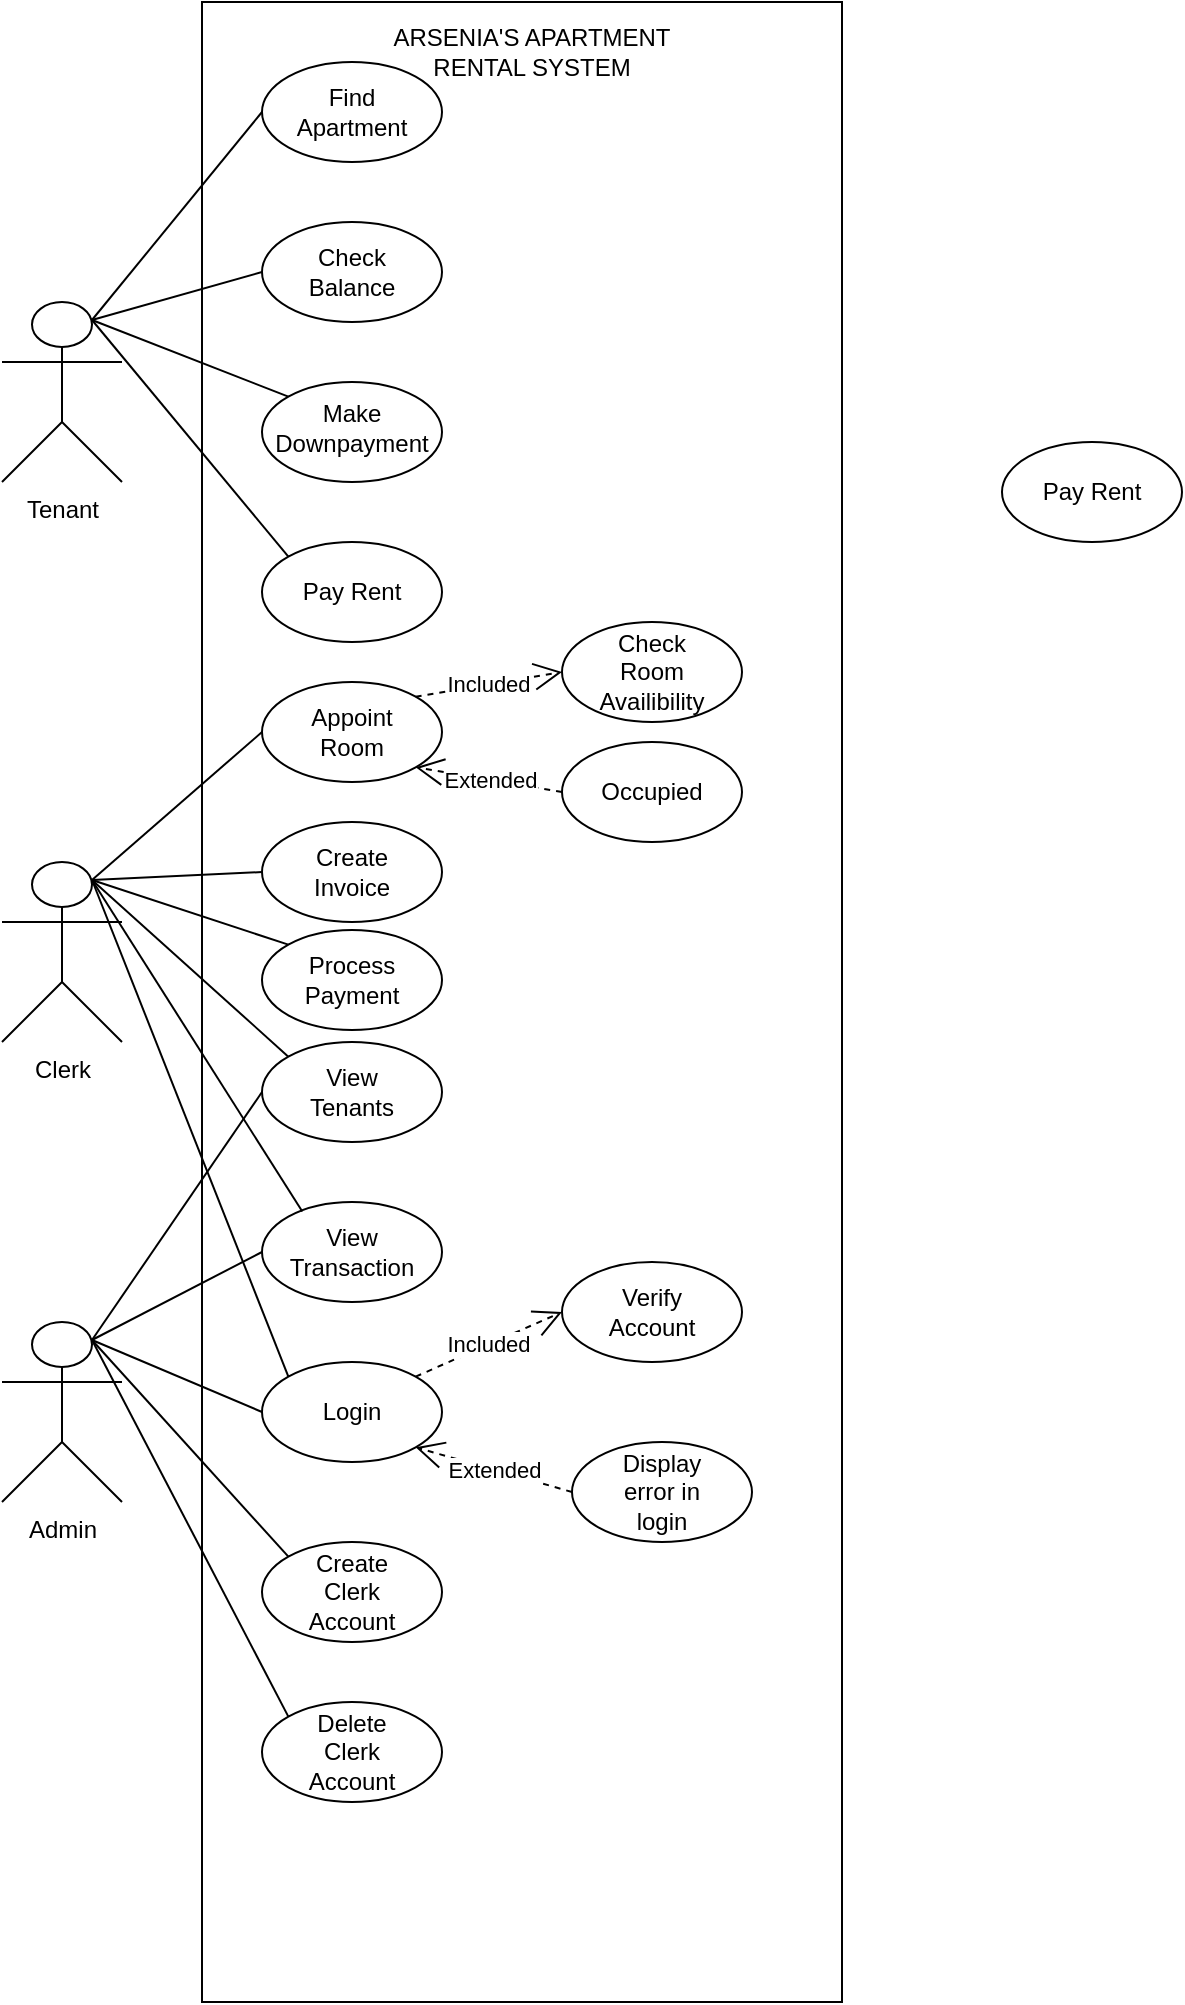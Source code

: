 <mxfile version="24.4.0" type="github">
  <diagram name="Page-1" id="ErVDkJ_VCSMGlqEWy1Zw">
    <mxGraphModel dx="1383" dy="1871" grid="1" gridSize="10" guides="1" tooltips="1" connect="1" arrows="1" fold="1" page="1" pageScale="1" pageWidth="850" pageHeight="1100" math="0" shadow="0">
      <root>
        <mxCell id="0" />
        <mxCell id="1" parent="0" />
        <mxCell id="4Zrpz9rt_v4OXxLSvFco-5" value="" style="rounded=0;whiteSpace=wrap;html=1;" parent="1" vertex="1">
          <mxGeometry x="240" y="-300" width="320" height="1000" as="geometry" />
        </mxCell>
        <mxCell id="4Zrpz9rt_v4OXxLSvFco-1" value="Tenant" style="shape=umlActor;verticalLabelPosition=bottom;verticalAlign=top;html=1;outlineConnect=0;" parent="1" vertex="1">
          <mxGeometry x="140" y="-150" width="60" height="90" as="geometry" />
        </mxCell>
        <mxCell id="4Zrpz9rt_v4OXxLSvFco-7" value="Clerk" style="shape=umlActor;verticalLabelPosition=bottom;verticalAlign=top;html=1;outlineConnect=0;" parent="1" vertex="1">
          <mxGeometry x="140" y="130" width="60" height="90" as="geometry" />
        </mxCell>
        <mxCell id="4Zrpz9rt_v4OXxLSvFco-8" value="" style="ellipse;whiteSpace=wrap;html=1;" parent="1" vertex="1">
          <mxGeometry x="270" y="-270" width="90" height="50" as="geometry" />
        </mxCell>
        <mxCell id="4Zrpz9rt_v4OXxLSvFco-15" value="" style="ellipse;whiteSpace=wrap;html=1;" parent="1" vertex="1">
          <mxGeometry x="270" y="-190" width="90" height="50" as="geometry" />
        </mxCell>
        <mxCell id="4Zrpz9rt_v4OXxLSvFco-16" value="" style="ellipse;whiteSpace=wrap;html=1;" parent="1" vertex="1">
          <mxGeometry x="270" y="-110" width="90" height="50" as="geometry" />
        </mxCell>
        <mxCell id="4Zrpz9rt_v4OXxLSvFco-17" value="" style="ellipse;whiteSpace=wrap;html=1;" parent="1" vertex="1">
          <mxGeometry x="270" y="-30" width="90" height="50" as="geometry" />
        </mxCell>
        <mxCell id="4Zrpz9rt_v4OXxLSvFco-18" value="Find Apartment" style="text;html=1;align=center;verticalAlign=middle;whiteSpace=wrap;rounded=0;" parent="1" vertex="1">
          <mxGeometry x="285" y="-260" width="60" height="30" as="geometry" />
        </mxCell>
        <mxCell id="4Zrpz9rt_v4OXxLSvFco-19" value="Make Downpayment" style="text;html=1;align=center;verticalAlign=middle;whiteSpace=wrap;rounded=0;" parent="1" vertex="1">
          <mxGeometry x="285" y="-102" width="60" height="30" as="geometry" />
        </mxCell>
        <mxCell id="4Zrpz9rt_v4OXxLSvFco-20" value="Pay Rent" style="text;html=1;align=center;verticalAlign=middle;whiteSpace=wrap;rounded=0;" parent="1" vertex="1">
          <mxGeometry x="285" y="-20" width="60" height="30" as="geometry" />
        </mxCell>
        <mxCell id="4Zrpz9rt_v4OXxLSvFco-21" value="Check Balance" style="text;html=1;align=center;verticalAlign=middle;whiteSpace=wrap;rounded=0;" parent="1" vertex="1">
          <mxGeometry x="285" y="-180" width="60" height="30" as="geometry" />
        </mxCell>
        <mxCell id="G-fdZk_4QnjWKT7sK4zd-1" value="Admin" style="shape=umlActor;verticalLabelPosition=bottom;verticalAlign=top;html=1;outlineConnect=0;" parent="1" vertex="1">
          <mxGeometry x="140" y="360" width="60" height="90" as="geometry" />
        </mxCell>
        <mxCell id="G-fdZk_4QnjWKT7sK4zd-5" value="" style="ellipse;whiteSpace=wrap;html=1;" parent="1" vertex="1">
          <mxGeometry x="640" y="-80" width="90" height="50" as="geometry" />
        </mxCell>
        <mxCell id="G-fdZk_4QnjWKT7sK4zd-6" value="Pay Rent" style="text;html=1;align=center;verticalAlign=middle;whiteSpace=wrap;rounded=0;" parent="1" vertex="1">
          <mxGeometry x="655" y="-70" width="60" height="30" as="geometry" />
        </mxCell>
        <mxCell id="G-fdZk_4QnjWKT7sK4zd-7" value="" style="ellipse;whiteSpace=wrap;html=1;" parent="1" vertex="1">
          <mxGeometry x="270" y="300" width="90" height="50" as="geometry" />
        </mxCell>
        <mxCell id="G-fdZk_4QnjWKT7sK4zd-8" value="View Transaction" style="text;html=1;align=center;verticalAlign=middle;whiteSpace=wrap;rounded=0;" parent="1" vertex="1">
          <mxGeometry x="285" y="310" width="60" height="30" as="geometry" />
        </mxCell>
        <mxCell id="G-fdZk_4QnjWKT7sK4zd-9" value="" style="ellipse;whiteSpace=wrap;html=1;" parent="1" vertex="1">
          <mxGeometry x="270" y="40" width="90" height="50" as="geometry" />
        </mxCell>
        <mxCell id="G-fdZk_4QnjWKT7sK4zd-10" value="Appoint Room" style="text;html=1;align=center;verticalAlign=middle;whiteSpace=wrap;rounded=0;" parent="1" vertex="1">
          <mxGeometry x="285" y="50" width="60" height="30" as="geometry" />
        </mxCell>
        <mxCell id="G-fdZk_4QnjWKT7sK4zd-13" value="" style="ellipse;whiteSpace=wrap;html=1;" parent="1" vertex="1">
          <mxGeometry x="270" y="110" width="90" height="50" as="geometry" />
        </mxCell>
        <mxCell id="G-fdZk_4QnjWKT7sK4zd-14" value="Create Invoice" style="text;html=1;align=center;verticalAlign=middle;whiteSpace=wrap;rounded=0;" parent="1" vertex="1">
          <mxGeometry x="285" y="120" width="60" height="30" as="geometry" />
        </mxCell>
        <mxCell id="G-fdZk_4QnjWKT7sK4zd-15" value="" style="ellipse;whiteSpace=wrap;html=1;" parent="1" vertex="1">
          <mxGeometry x="270" y="220" width="90" height="50" as="geometry" />
        </mxCell>
        <mxCell id="G-fdZk_4QnjWKT7sK4zd-16" value="View Tenants" style="text;html=1;align=center;verticalAlign=middle;whiteSpace=wrap;rounded=0;" parent="1" vertex="1">
          <mxGeometry x="285" y="230" width="60" height="30" as="geometry" />
        </mxCell>
        <mxCell id="G-fdZk_4QnjWKT7sK4zd-17" value="" style="ellipse;whiteSpace=wrap;html=1;" parent="1" vertex="1">
          <mxGeometry x="270" y="380" width="90" height="50" as="geometry" />
        </mxCell>
        <mxCell id="G-fdZk_4QnjWKT7sK4zd-18" value="Login" style="text;html=1;align=center;verticalAlign=middle;whiteSpace=wrap;rounded=0;" parent="1" vertex="1">
          <mxGeometry x="285" y="390" width="60" height="30" as="geometry" />
        </mxCell>
        <mxCell id="G-fdZk_4QnjWKT7sK4zd-19" value="" style="ellipse;whiteSpace=wrap;html=1;" parent="1" vertex="1">
          <mxGeometry x="420" y="10" width="90" height="50" as="geometry" />
        </mxCell>
        <mxCell id="G-fdZk_4QnjWKT7sK4zd-20" value="Check Room Availibility" style="text;html=1;align=center;verticalAlign=middle;whiteSpace=wrap;rounded=0;" parent="1" vertex="1">
          <mxGeometry x="435" y="20" width="60" height="30" as="geometry" />
        </mxCell>
        <mxCell id="G-fdZk_4QnjWKT7sK4zd-21" value="" style="ellipse;whiteSpace=wrap;html=1;" parent="1" vertex="1">
          <mxGeometry x="420" y="330" width="90" height="50" as="geometry" />
        </mxCell>
        <mxCell id="G-fdZk_4QnjWKT7sK4zd-22" value="Verify Account" style="text;html=1;align=center;verticalAlign=middle;whiteSpace=wrap;rounded=0;" parent="1" vertex="1">
          <mxGeometry x="435" y="340" width="60" height="30" as="geometry" />
        </mxCell>
        <mxCell id="G-fdZk_4QnjWKT7sK4zd-23" value="" style="ellipse;whiteSpace=wrap;html=1;" parent="1" vertex="1">
          <mxGeometry x="425" y="420" width="90" height="50" as="geometry" />
        </mxCell>
        <mxCell id="G-fdZk_4QnjWKT7sK4zd-24" value="Display error in login" style="text;html=1;align=center;verticalAlign=middle;whiteSpace=wrap;rounded=0;" parent="1" vertex="1">
          <mxGeometry x="440" y="430" width="60" height="30" as="geometry" />
        </mxCell>
        <mxCell id="G-fdZk_4QnjWKT7sK4zd-25" value="" style="ellipse;whiteSpace=wrap;html=1;" parent="1" vertex="1">
          <mxGeometry x="420" y="70" width="90" height="50" as="geometry" />
        </mxCell>
        <mxCell id="G-fdZk_4QnjWKT7sK4zd-26" value="Occupied" style="text;html=1;align=center;verticalAlign=middle;whiteSpace=wrap;rounded=0;" parent="1" vertex="1">
          <mxGeometry x="435" y="80" width="60" height="30" as="geometry" />
        </mxCell>
        <mxCell id="OqNi3e3sxdmpB97nI851-1" value="" style="ellipse;whiteSpace=wrap;html=1;" vertex="1" parent="1">
          <mxGeometry x="270" y="470" width="90" height="50" as="geometry" />
        </mxCell>
        <mxCell id="OqNi3e3sxdmpB97nI851-2" value="Create Clerk Account" style="text;html=1;align=center;verticalAlign=middle;whiteSpace=wrap;rounded=0;" vertex="1" parent="1">
          <mxGeometry x="285" y="480" width="60" height="30" as="geometry" />
        </mxCell>
        <mxCell id="OqNi3e3sxdmpB97nI851-3" value="" style="ellipse;whiteSpace=wrap;html=1;" vertex="1" parent="1">
          <mxGeometry x="270" y="550" width="90" height="50" as="geometry" />
        </mxCell>
        <mxCell id="OqNi3e3sxdmpB97nI851-4" value="Delete Clerk Account" style="text;html=1;align=center;verticalAlign=middle;whiteSpace=wrap;rounded=0;" vertex="1" parent="1">
          <mxGeometry x="285" y="560" width="60" height="30" as="geometry" />
        </mxCell>
        <mxCell id="OqNi3e3sxdmpB97nI851-15" value="Included" style="endArrow=open;endSize=12;dashed=1;html=1;rounded=0;entryX=0;entryY=0.5;entryDx=0;entryDy=0;exitX=1;exitY=0;exitDx=0;exitDy=0;" edge="1" parent="1" source="G-fdZk_4QnjWKT7sK4zd-9" target="G-fdZk_4QnjWKT7sK4zd-19">
          <mxGeometry width="160" relative="1" as="geometry">
            <mxPoint x="290" y="100" as="sourcePoint" />
            <mxPoint x="450" y="100" as="targetPoint" />
          </mxGeometry>
        </mxCell>
        <mxCell id="OqNi3e3sxdmpB97nI851-17" value="Extended" style="endArrow=open;endSize=12;dashed=1;html=1;rounded=0;entryX=1;entryY=1;entryDx=0;entryDy=0;exitX=0;exitY=0.5;exitDx=0;exitDy=0;" edge="1" parent="1" source="G-fdZk_4QnjWKT7sK4zd-25" target="G-fdZk_4QnjWKT7sK4zd-9">
          <mxGeometry width="160" relative="1" as="geometry">
            <mxPoint x="362" y="110" as="sourcePoint" />
            <mxPoint x="435" y="98" as="targetPoint" />
          </mxGeometry>
        </mxCell>
        <mxCell id="OqNi3e3sxdmpB97nI851-18" value="Included" style="endArrow=open;endSize=12;dashed=1;html=1;rounded=0;entryX=0;entryY=0.5;entryDx=0;entryDy=0;exitX=1;exitY=0;exitDx=0;exitDy=0;" edge="1" parent="1" source="G-fdZk_4QnjWKT7sK4zd-17" target="G-fdZk_4QnjWKT7sK4zd-21">
          <mxGeometry x="0.001" width="160" relative="1" as="geometry">
            <mxPoint x="360" y="390" as="sourcePoint" />
            <mxPoint x="433" y="378" as="targetPoint" />
            <mxPoint as="offset" />
          </mxGeometry>
        </mxCell>
        <mxCell id="OqNi3e3sxdmpB97nI851-19" value="Extended" style="endArrow=open;endSize=12;dashed=1;html=1;rounded=0;entryX=1;entryY=1;entryDx=0;entryDy=0;exitX=0;exitY=0.5;exitDx=0;exitDy=0;" edge="1" parent="1" source="G-fdZk_4QnjWKT7sK4zd-23" target="G-fdZk_4QnjWKT7sK4zd-17">
          <mxGeometry width="160" relative="1" as="geometry">
            <mxPoint x="418" y="442" as="sourcePoint" />
            <mxPoint x="345" y="430" as="targetPoint" />
          </mxGeometry>
        </mxCell>
        <mxCell id="OqNi3e3sxdmpB97nI851-22" value="ARSENIA&#39;S APARTMENT RENTAL SYSTEM" style="text;html=1;align=center;verticalAlign=middle;whiteSpace=wrap;rounded=0;" vertex="1" parent="1">
          <mxGeometry x="310" y="-290" width="190" height="30" as="geometry" />
        </mxCell>
        <mxCell id="OqNi3e3sxdmpB97nI851-23" value="" style="endArrow=none;html=1;rounded=0;exitX=0.75;exitY=0.1;exitDx=0;exitDy=0;exitPerimeter=0;entryX=0;entryY=0.5;entryDx=0;entryDy=0;" edge="1" parent="1" source="4Zrpz9rt_v4OXxLSvFco-1" target="4Zrpz9rt_v4OXxLSvFco-8">
          <mxGeometry width="50" height="50" relative="1" as="geometry">
            <mxPoint x="210" y="-100" as="sourcePoint" />
            <mxPoint x="260" y="-150" as="targetPoint" />
          </mxGeometry>
        </mxCell>
        <mxCell id="OqNi3e3sxdmpB97nI851-24" value="" style="endArrow=none;html=1;rounded=0;exitX=0.75;exitY=0.1;exitDx=0;exitDy=0;exitPerimeter=0;entryX=0;entryY=0.5;entryDx=0;entryDy=0;" edge="1" parent="1" source="4Zrpz9rt_v4OXxLSvFco-1" target="4Zrpz9rt_v4OXxLSvFco-15">
          <mxGeometry width="50" height="50" relative="1" as="geometry">
            <mxPoint x="195" y="-131" as="sourcePoint" />
            <mxPoint x="280" y="-235" as="targetPoint" />
          </mxGeometry>
        </mxCell>
        <mxCell id="OqNi3e3sxdmpB97nI851-25" value="" style="endArrow=none;html=1;rounded=0;exitX=0.75;exitY=0.1;exitDx=0;exitDy=0;exitPerimeter=0;entryX=0;entryY=0;entryDx=0;entryDy=0;" edge="1" parent="1" source="4Zrpz9rt_v4OXxLSvFco-1" target="4Zrpz9rt_v4OXxLSvFco-16">
          <mxGeometry width="50" height="50" relative="1" as="geometry">
            <mxPoint x="195" y="-131" as="sourcePoint" />
            <mxPoint x="280" y="-155" as="targetPoint" />
          </mxGeometry>
        </mxCell>
        <mxCell id="OqNi3e3sxdmpB97nI851-26" value="" style="endArrow=none;html=1;rounded=0;exitX=0.75;exitY=0.1;exitDx=0;exitDy=0;exitPerimeter=0;entryX=0;entryY=0;entryDx=0;entryDy=0;" edge="1" parent="1" source="4Zrpz9rt_v4OXxLSvFco-1" target="4Zrpz9rt_v4OXxLSvFco-17">
          <mxGeometry width="50" height="50" relative="1" as="geometry">
            <mxPoint x="195" y="-131" as="sourcePoint" />
            <mxPoint x="293" y="-93" as="targetPoint" />
          </mxGeometry>
        </mxCell>
        <mxCell id="OqNi3e3sxdmpB97nI851-27" value="" style="endArrow=none;html=1;rounded=0;exitX=0.75;exitY=0.1;exitDx=0;exitDy=0;exitPerimeter=0;entryX=0;entryY=0.5;entryDx=0;entryDy=0;" edge="1" parent="1" source="4Zrpz9rt_v4OXxLSvFco-7" target="G-fdZk_4QnjWKT7sK4zd-9">
          <mxGeometry width="50" height="50" relative="1" as="geometry">
            <mxPoint x="240" y="100" as="sourcePoint" />
            <mxPoint x="338" y="218" as="targetPoint" />
          </mxGeometry>
        </mxCell>
        <mxCell id="OqNi3e3sxdmpB97nI851-28" value="" style="endArrow=none;html=1;rounded=0;exitX=0.75;exitY=0.1;exitDx=0;exitDy=0;exitPerimeter=0;entryX=0;entryY=0.5;entryDx=0;entryDy=0;" edge="1" parent="1" source="4Zrpz9rt_v4OXxLSvFco-7" target="G-fdZk_4QnjWKT7sK4zd-13">
          <mxGeometry width="50" height="50" relative="1" as="geometry">
            <mxPoint x="195" y="149" as="sourcePoint" />
            <mxPoint x="280" y="95" as="targetPoint" />
          </mxGeometry>
        </mxCell>
        <mxCell id="OqNi3e3sxdmpB97nI851-29" value="" style="endArrow=none;html=1;rounded=0;exitX=0.75;exitY=0.1;exitDx=0;exitDy=0;exitPerimeter=0;entryX=0;entryY=0;entryDx=0;entryDy=0;" edge="1" parent="1" source="4Zrpz9rt_v4OXxLSvFco-7" target="G-fdZk_4QnjWKT7sK4zd-15">
          <mxGeometry width="50" height="50" relative="1" as="geometry">
            <mxPoint x="195" y="149" as="sourcePoint" />
            <mxPoint x="280" y="175" as="targetPoint" />
          </mxGeometry>
        </mxCell>
        <mxCell id="OqNi3e3sxdmpB97nI851-30" value="" style="endArrow=none;html=1;rounded=0;exitX=0.75;exitY=0.1;exitDx=0;exitDy=0;exitPerimeter=0;entryX=0.224;entryY=0.095;entryDx=0;entryDy=0;entryPerimeter=0;" edge="1" parent="1" source="4Zrpz9rt_v4OXxLSvFco-7" target="G-fdZk_4QnjWKT7sK4zd-7">
          <mxGeometry width="50" height="50" relative="1" as="geometry">
            <mxPoint x="195" y="149" as="sourcePoint" />
            <mxPoint x="293" y="237" as="targetPoint" />
          </mxGeometry>
        </mxCell>
        <mxCell id="OqNi3e3sxdmpB97nI851-31" value="" style="endArrow=none;html=1;rounded=0;exitX=0.75;exitY=0.1;exitDx=0;exitDy=0;exitPerimeter=0;entryX=0;entryY=0;entryDx=0;entryDy=0;" edge="1" parent="1" source="4Zrpz9rt_v4OXxLSvFco-7" target="G-fdZk_4QnjWKT7sK4zd-17">
          <mxGeometry width="50" height="50" relative="1" as="geometry">
            <mxPoint x="195" y="149" as="sourcePoint" />
            <mxPoint x="300" y="315" as="targetPoint" />
          </mxGeometry>
        </mxCell>
        <mxCell id="OqNi3e3sxdmpB97nI851-32" value="" style="endArrow=none;html=1;rounded=0;exitX=0.75;exitY=0.1;exitDx=0;exitDy=0;exitPerimeter=0;entryX=0;entryY=0.5;entryDx=0;entryDy=0;" edge="1" parent="1" source="G-fdZk_4QnjWKT7sK4zd-1" target="G-fdZk_4QnjWKT7sK4zd-15">
          <mxGeometry width="50" height="50" relative="1" as="geometry">
            <mxPoint x="195" y="149" as="sourcePoint" />
            <mxPoint x="293" y="397" as="targetPoint" />
          </mxGeometry>
        </mxCell>
        <mxCell id="OqNi3e3sxdmpB97nI851-33" value="" style="endArrow=none;html=1;rounded=0;exitX=0.75;exitY=0.1;exitDx=0;exitDy=0;exitPerimeter=0;entryX=0;entryY=0.5;entryDx=0;entryDy=0;" edge="1" parent="1" source="G-fdZk_4QnjWKT7sK4zd-1" target="G-fdZk_4QnjWKT7sK4zd-7">
          <mxGeometry width="50" height="50" relative="1" as="geometry">
            <mxPoint x="195" y="379" as="sourcePoint" />
            <mxPoint x="280" y="255" as="targetPoint" />
          </mxGeometry>
        </mxCell>
        <mxCell id="OqNi3e3sxdmpB97nI851-34" value="" style="endArrow=none;html=1;rounded=0;exitX=0.75;exitY=0.1;exitDx=0;exitDy=0;exitPerimeter=0;entryX=0;entryY=0.5;entryDx=0;entryDy=0;" edge="1" parent="1" source="G-fdZk_4QnjWKT7sK4zd-1" target="G-fdZk_4QnjWKT7sK4zd-17">
          <mxGeometry width="50" height="50" relative="1" as="geometry">
            <mxPoint x="195" y="379" as="sourcePoint" />
            <mxPoint x="280" y="335" as="targetPoint" />
          </mxGeometry>
        </mxCell>
        <mxCell id="OqNi3e3sxdmpB97nI851-35" value="" style="endArrow=none;html=1;rounded=0;exitX=0.75;exitY=0.1;exitDx=0;exitDy=0;exitPerimeter=0;entryX=0;entryY=0;entryDx=0;entryDy=0;" edge="1" parent="1" source="G-fdZk_4QnjWKT7sK4zd-1" target="OqNi3e3sxdmpB97nI851-1">
          <mxGeometry width="50" height="50" relative="1" as="geometry">
            <mxPoint x="195" y="379" as="sourcePoint" />
            <mxPoint x="280" y="415" as="targetPoint" />
          </mxGeometry>
        </mxCell>
        <mxCell id="OqNi3e3sxdmpB97nI851-36" value="" style="endArrow=none;html=1;rounded=0;exitX=0.75;exitY=0.1;exitDx=0;exitDy=0;exitPerimeter=0;entryX=0;entryY=0;entryDx=0;entryDy=0;" edge="1" parent="1" source="G-fdZk_4QnjWKT7sK4zd-1" target="OqNi3e3sxdmpB97nI851-3">
          <mxGeometry width="50" height="50" relative="1" as="geometry">
            <mxPoint x="195" y="379" as="sourcePoint" />
            <mxPoint x="293" y="487" as="targetPoint" />
          </mxGeometry>
        </mxCell>
        <mxCell id="OqNi3e3sxdmpB97nI851-37" value="" style="ellipse;whiteSpace=wrap;html=1;" vertex="1" parent="1">
          <mxGeometry x="270" y="164" width="90" height="50" as="geometry" />
        </mxCell>
        <mxCell id="OqNi3e3sxdmpB97nI851-38" value="Process Payment" style="text;html=1;align=center;verticalAlign=middle;whiteSpace=wrap;rounded=0;" vertex="1" parent="1">
          <mxGeometry x="285" y="174" width="60" height="30" as="geometry" />
        </mxCell>
        <mxCell id="OqNi3e3sxdmpB97nI851-39" value="" style="endArrow=none;html=1;rounded=0;exitX=0.75;exitY=0.1;exitDx=0;exitDy=0;exitPerimeter=0;entryX=0;entryY=0;entryDx=0;entryDy=0;" edge="1" parent="1" source="4Zrpz9rt_v4OXxLSvFco-7" target="OqNi3e3sxdmpB97nI851-37">
          <mxGeometry width="50" height="50" relative="1" as="geometry">
            <mxPoint x="195" y="149" as="sourcePoint" />
            <mxPoint x="280" y="145" as="targetPoint" />
          </mxGeometry>
        </mxCell>
      </root>
    </mxGraphModel>
  </diagram>
</mxfile>

